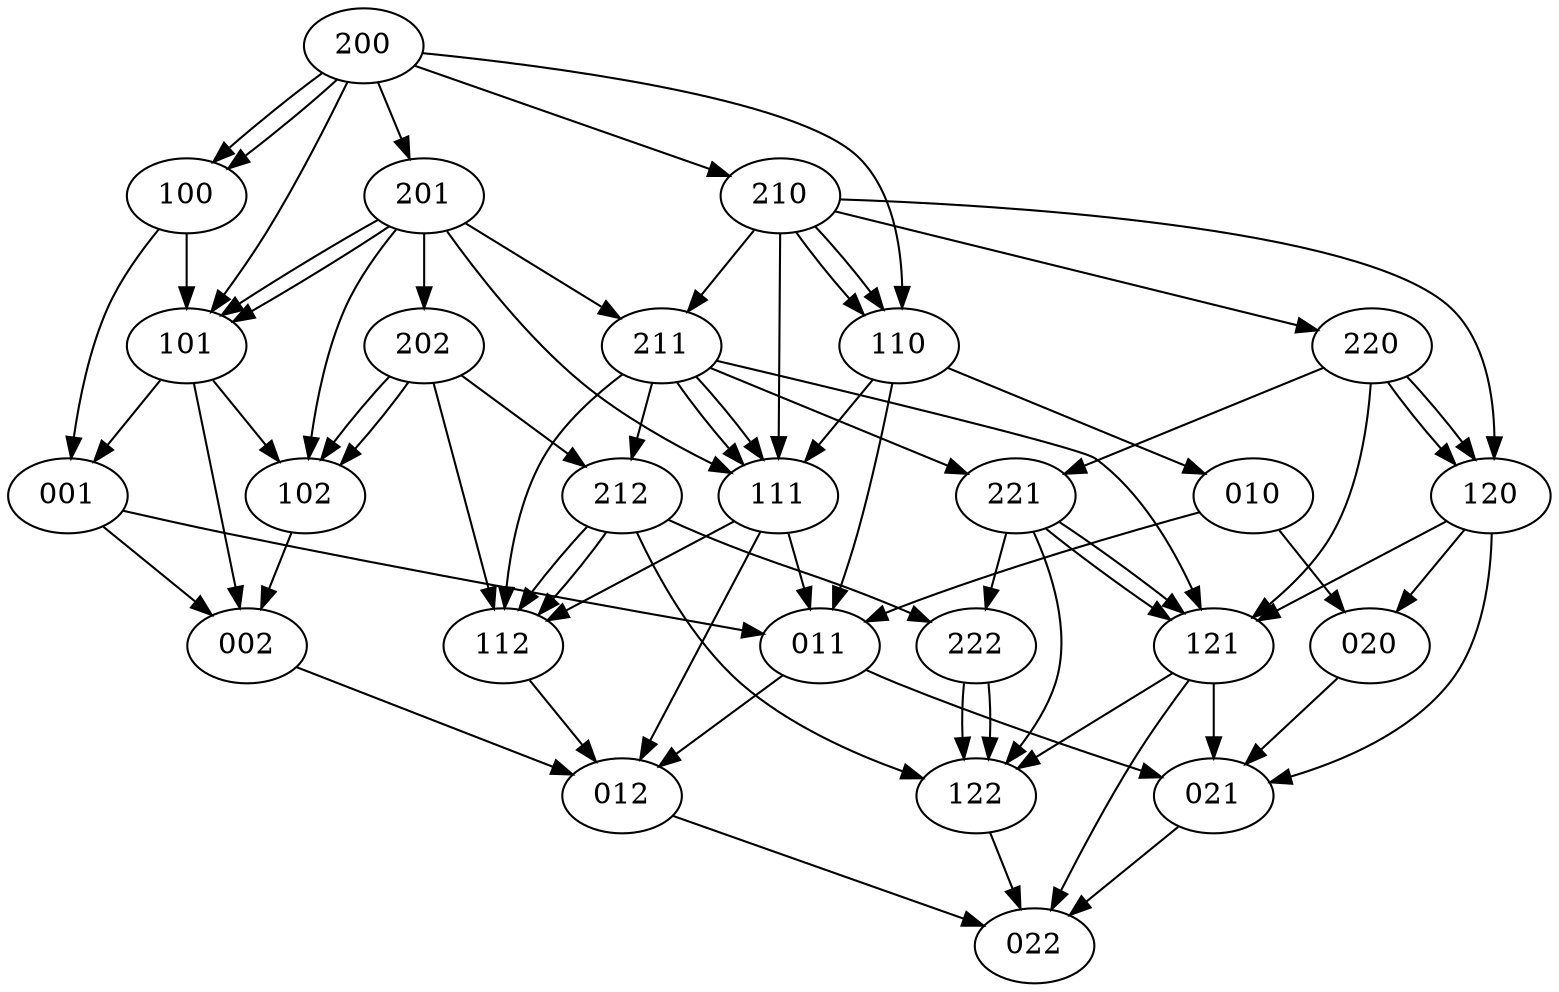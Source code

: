 digraph G{

{node_1 [label="001"];
node_2 [label="002"];
node_3 [label="010"];
node_4 [label="011"];
node_5 [label="012"];
node_6 [label="020"];
node_7 [label="021"];
node_8 [label="022"];
node_9 [label="100"];
node_10 [label="101"];
node_11 [label="102"];
node_12 [label="110"];
node_13 [label="111"];
node_14 [label="112"];
node_15 [label="120"];
node_16 [label="121"];
node_17 [label="122"];
node_18 [label="200"];
node_19 [label="201"];
node_20 [label="202"];
node_21 [label="210"];
node_22 [label="211"];
node_23 [label="212"];
node_24 [label="220"];
node_25 [label="221"];
node_26 [label="222"];
}
node_1->node_4[penwidth=1]
node_1->node_2[penwidth=1]
node_2->node_5[penwidth=1]
node_3->node_6[penwidth=1]
node_3->node_4[penwidth=1]
node_4->node_7[penwidth=1]
node_4->node_5[penwidth=1]
node_5->node_8[penwidth=1]
node_6->node_7[penwidth=1]
node_7->node_8[penwidth=1]
node_9->node_10[penwidth=1]
node_9->node_1[penwidth=1]
node_10->node_1[penwidth=1]
node_10->node_11[penwidth=1]
node_10->node_2[penwidth=1]
node_11->node_2[penwidth=1]
node_12->node_3[penwidth=1]
node_12->node_13[penwidth=1]
node_12->node_4[penwidth=1]
node_13->node_4[penwidth=1]
node_13->node_14[penwidth=1]
node_13->node_5[penwidth=1]
node_14->node_5[penwidth=1]
node_15->node_6[penwidth=1]
node_15->node_16[penwidth=1]
node_15->node_7[penwidth=1]
node_16->node_7[penwidth=1]
node_16->node_17[penwidth=1]
node_16->node_8[penwidth=1]
node_17->node_8[penwidth=1]
node_18->node_9[penwidth=1]
node_18->node_21[penwidth=1]
node_18->node_12[penwidth=1]
node_18->node_9[penwidth=1]
node_18->node_19[penwidth=1]
node_18->node_10[penwidth=1]
node_19->node_10[penwidth=1]
node_19->node_22[penwidth=1]
node_19->node_13[penwidth=1]
node_19->node_10[penwidth=1]
node_19->node_20[penwidth=1]
node_19->node_11[penwidth=1]
node_20->node_11[penwidth=1]
node_20->node_23[penwidth=1]
node_20->node_14[penwidth=1]
node_20->node_11[penwidth=1]
node_21->node_12[penwidth=1]
node_21->node_24[penwidth=1]
node_21->node_15[penwidth=1]
node_21->node_12[penwidth=1]
node_21->node_22[penwidth=1]
node_21->node_13[penwidth=1]
node_22->node_13[penwidth=1]
node_22->node_25[penwidth=1]
node_22->node_16[penwidth=1]
node_22->node_13[penwidth=1]
node_22->node_23[penwidth=1]
node_22->node_14[penwidth=1]
node_23->node_14[penwidth=1]
node_23->node_26[penwidth=1]
node_23->node_17[penwidth=1]
node_23->node_14[penwidth=1]
node_24->node_15[penwidth=1]
node_24->node_15[penwidth=1]
node_24->node_25[penwidth=1]
node_24->node_16[penwidth=1]
node_25->node_16[penwidth=1]
node_25->node_16[penwidth=1]
node_25->node_26[penwidth=1]
node_25->node_17[penwidth=1]
node_26->node_17[penwidth=1]
node_26->node_17[penwidth=1]
}
